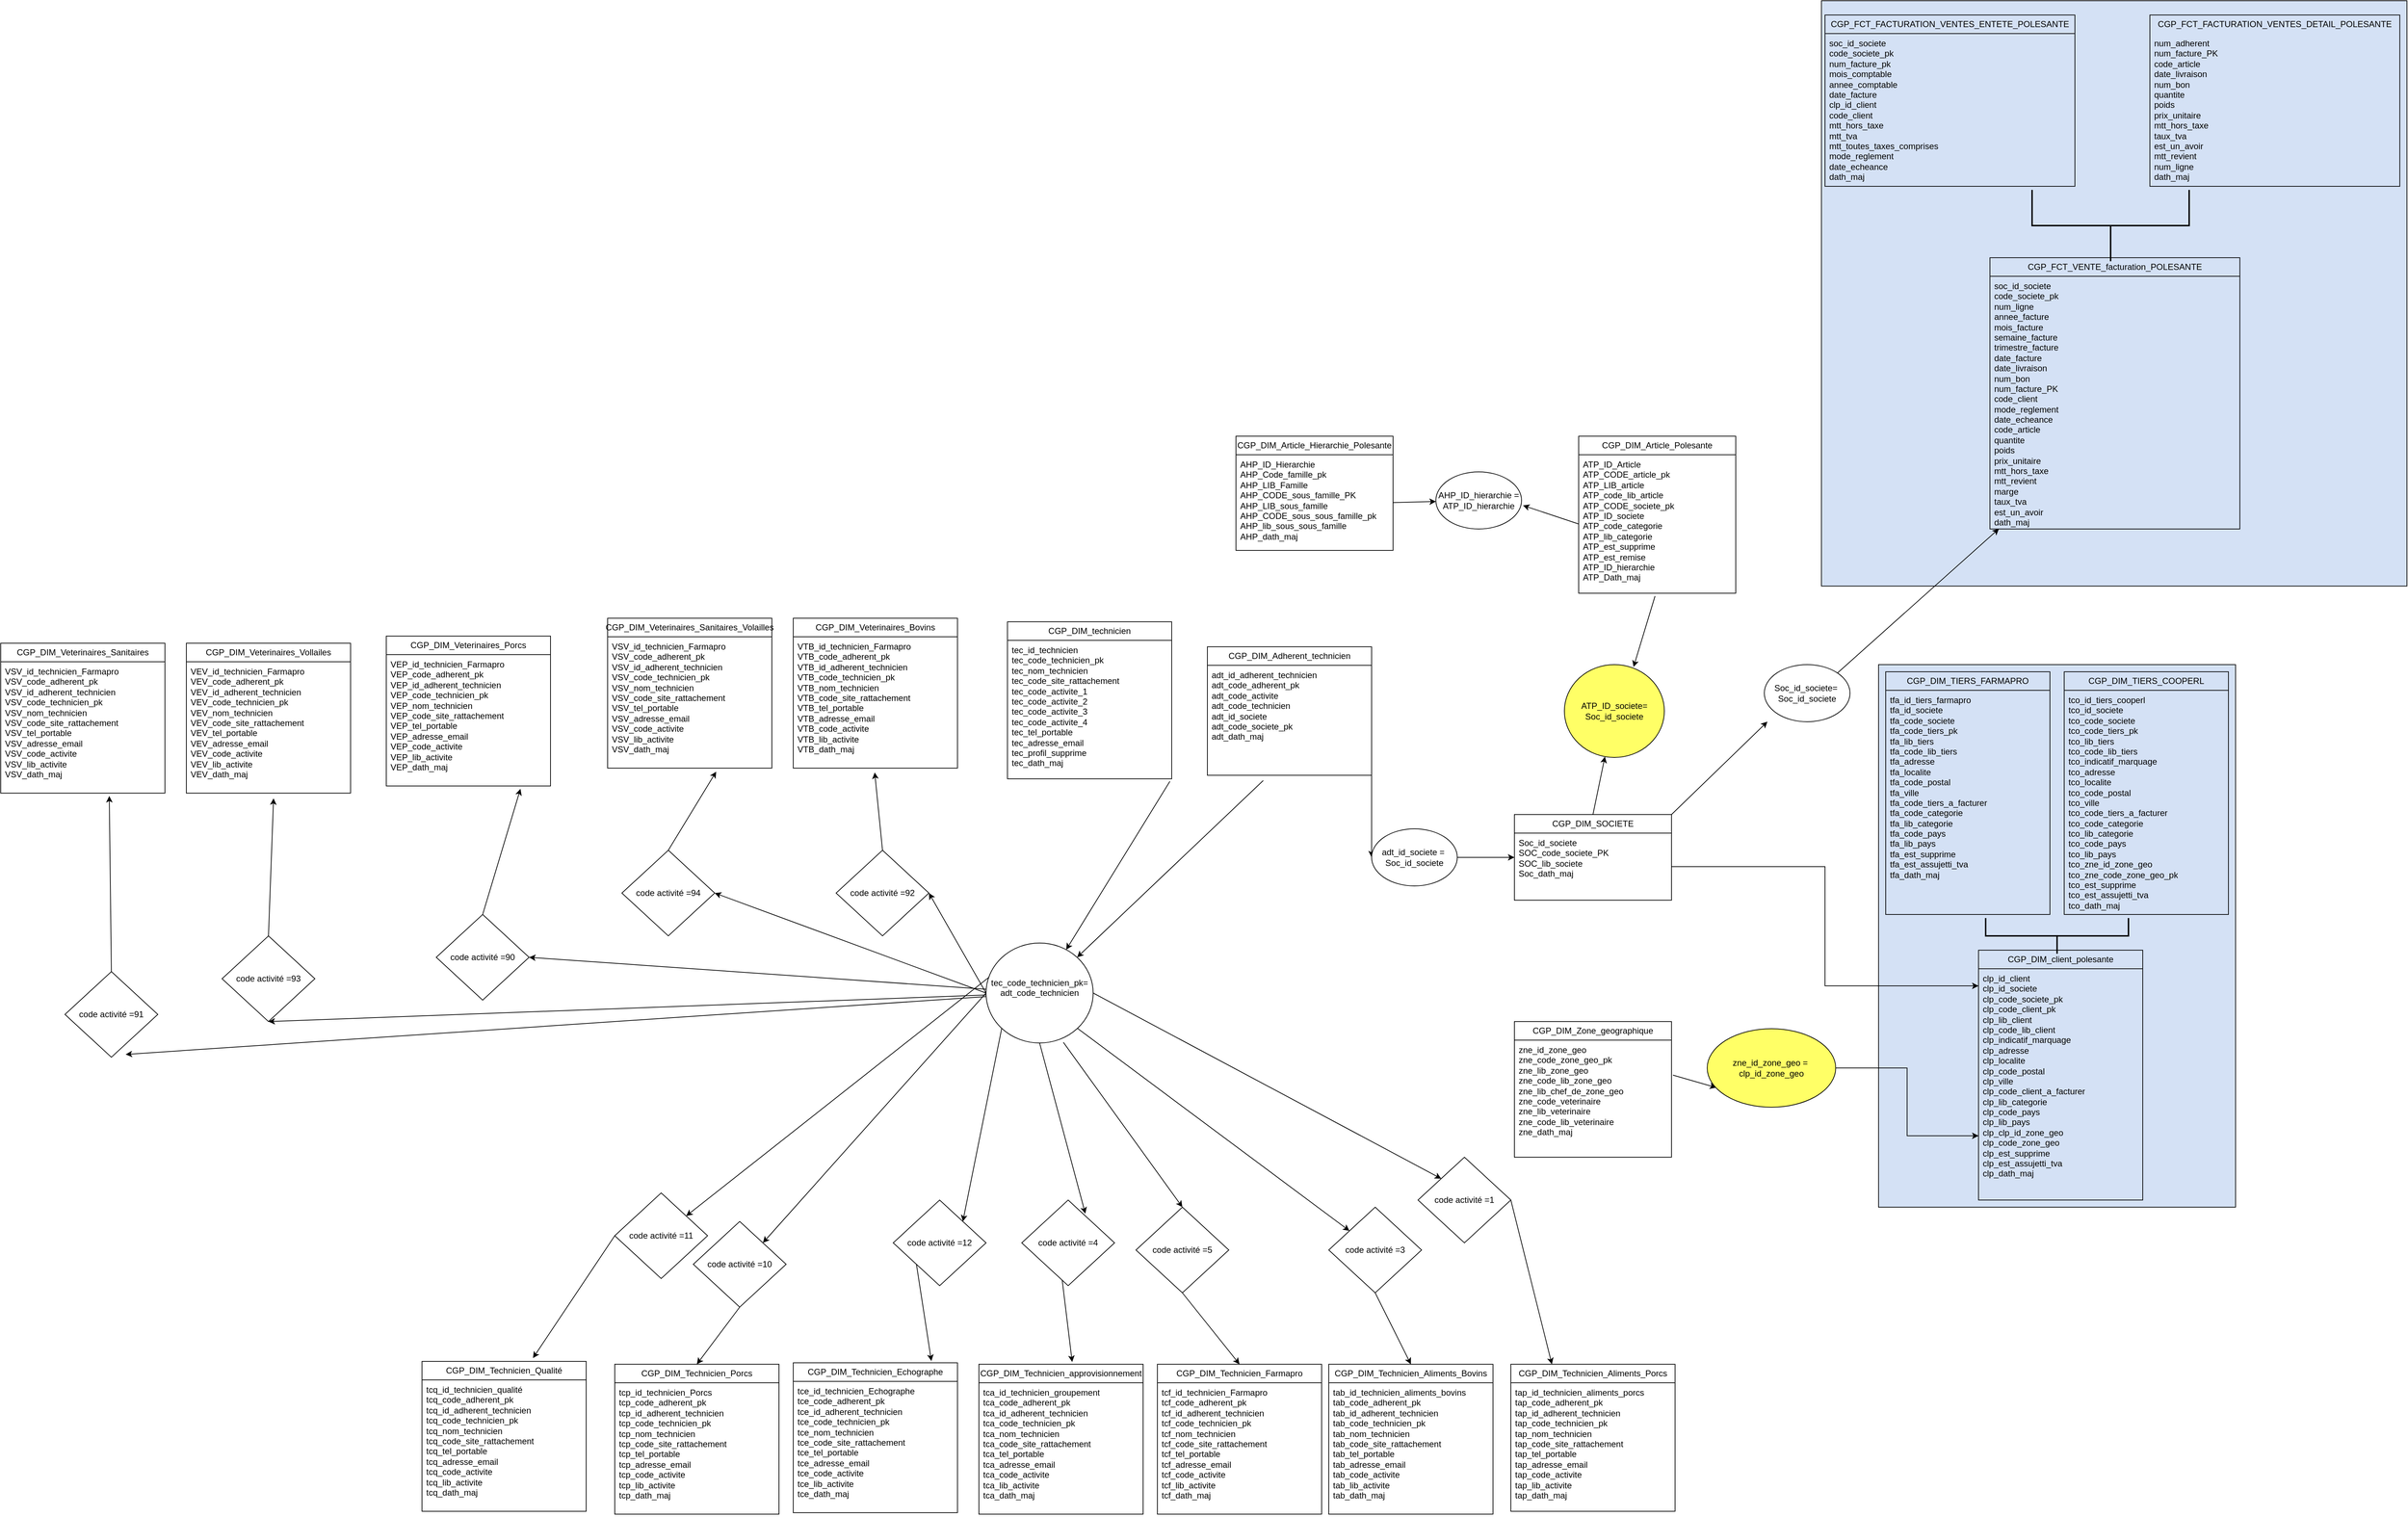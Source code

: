 <mxfile version="22.1.17" type="device">
  <diagram name="Page-1" id="AOG4-RMC6U4bkdCepoDA">
    <mxGraphModel dx="6681" dy="3289" grid="1" gridSize="10" guides="1" tooltips="1" connect="1" arrows="1" fold="1" page="1" pageScale="1" pageWidth="827" pageHeight="1169" math="0" shadow="0">
      <root>
        <mxCell id="0" />
        <mxCell id="1" parent="0" />
        <mxCell id="UTyGIq5Ldj3ar3_mkfxq-3" value="" style="rounded=0;whiteSpace=wrap;html=1;fillColor=#D4E1F5;shadow=0;" parent="1" vertex="1">
          <mxGeometry x="830" y="-580" width="820" height="820" as="geometry" />
        </mxCell>
        <mxCell id="P4NjeFBFRFH7a7NucA8H-2" value="" style="rounded=0;whiteSpace=wrap;html=1;fillColor=#D4E1F5;" parent="1" vertex="1">
          <mxGeometry x="910" y="350" width="500" height="760" as="geometry" />
        </mxCell>
        <mxCell id="pp4VXoaN8ffRIU0F0Fno-1" value="CGP_DIM_Article_Hierarchie_Polesante&lt;br&gt;" style="swimlane;fontStyle=0;childLayout=stackLayout;horizontal=1;startSize=26;fillColor=none;horizontalStack=0;resizeParent=1;resizeParentMax=0;resizeLast=0;collapsible=1;marginBottom=0;whiteSpace=wrap;html=1;" parent="1" vertex="1">
          <mxGeometry x="10" y="30" width="220" height="160" as="geometry" />
        </mxCell>
        <mxCell id="pp4VXoaN8ffRIU0F0Fno-3" value="AHP_ID_Hierarchie&lt;br&gt;AHP_Code_famille_pk&lt;br&gt;AHP_LIB_Famille&lt;br&gt;AHP_CODE_sous_famille_PK&lt;br&gt;AHP_LIB_sous_famille&lt;br&gt;AHP_CODE_sous_sous_famille_pk&lt;br&gt;AHP_lib_sous_sous_famille&lt;br&gt;AHP_dath_maj&lt;br&gt;" style="text;strokeColor=none;fillColor=none;align=left;verticalAlign=top;spacingLeft=4;spacingRight=4;overflow=hidden;rotatable=0;points=[[0,0.5],[1,0.5]];portConstraint=eastwest;whiteSpace=wrap;html=1;" parent="pp4VXoaN8ffRIU0F0Fno-1" vertex="1">
          <mxGeometry y="26" width="220" height="134" as="geometry" />
        </mxCell>
        <mxCell id="pp4VXoaN8ffRIU0F0Fno-5" value="CGP_DIM_Article_Polesante" style="swimlane;fontStyle=0;childLayout=stackLayout;horizontal=1;startSize=26;fillColor=none;horizontalStack=0;resizeParent=1;resizeParentMax=0;resizeLast=0;collapsible=1;marginBottom=0;whiteSpace=wrap;html=1;" parent="1" vertex="1">
          <mxGeometry x="490" y="30" width="220" height="220" as="geometry" />
        </mxCell>
        <mxCell id="pp4VXoaN8ffRIU0F0Fno-6" value="ATP_ID_Article&lt;br&gt;ATP_CODE_article_pk&lt;br&gt;ATP_LIB_article&lt;br&gt;ATP_code_lib_article&lt;br&gt;ATP_CODE_societe_pk&lt;br&gt;ATP_ID_societe&lt;br&gt;ATP_code_categorie&lt;br&gt;ATP_lib_categorie&lt;br&gt;ATP_est_supprime&lt;br&gt;ATP_est_remise&lt;br&gt;ATP_ID_hierarchie&lt;br&gt;ATP_Dath_maj" style="text;strokeColor=none;fillColor=none;align=left;verticalAlign=top;spacingLeft=4;spacingRight=4;overflow=hidden;rotatable=0;points=[[0,0.5],[1,0.5]];portConstraint=eastwest;whiteSpace=wrap;html=1;" parent="pp4VXoaN8ffRIU0F0Fno-5" vertex="1">
          <mxGeometry y="26" width="220" height="194" as="geometry" />
        </mxCell>
        <mxCell id="pp4VXoaN8ffRIU0F0Fno-7" value="CGP_DIM_SOCIETE" style="swimlane;fontStyle=0;childLayout=stackLayout;horizontal=1;startSize=26;fillColor=none;horizontalStack=0;resizeParent=1;resizeParentMax=0;resizeLast=0;collapsible=1;marginBottom=0;whiteSpace=wrap;html=1;" parent="1" vertex="1">
          <mxGeometry x="400" y="560" width="220" height="120" as="geometry" />
        </mxCell>
        <mxCell id="pp4VXoaN8ffRIU0F0Fno-8" value="Soc_id_societe&lt;br&gt;SOC_code_societe_PK&lt;br&gt;SOC_lib_societe&lt;br&gt;Soc_dath_maj&lt;br&gt;" style="text;strokeColor=none;fillColor=none;align=left;verticalAlign=top;spacingLeft=4;spacingRight=4;overflow=hidden;rotatable=0;points=[[0,0.5],[1,0.5]];portConstraint=eastwest;whiteSpace=wrap;html=1;" parent="pp4VXoaN8ffRIU0F0Fno-7" vertex="1">
          <mxGeometry y="26" width="220" height="94" as="geometry" />
        </mxCell>
        <mxCell id="pp4VXoaN8ffRIU0F0Fno-9" value="CGP_DIM_Zone_geographique" style="swimlane;fontStyle=0;childLayout=stackLayout;horizontal=1;startSize=26;fillColor=none;horizontalStack=0;resizeParent=1;resizeParentMax=0;resizeLast=0;collapsible=1;marginBottom=0;whiteSpace=wrap;html=1;" parent="1" vertex="1">
          <mxGeometry x="400" y="850" width="220" height="190" as="geometry" />
        </mxCell>
        <mxCell id="pp4VXoaN8ffRIU0F0Fno-10" value="&lt;div&gt;zne_id_zone_geo&lt;/div&gt;&lt;div&gt;zne_code_zone_geo_pk&lt;/div&gt;&lt;div&gt;zne_lib_zone_geo&lt;/div&gt;&lt;div&gt;zne_code_lib_zone_geo&lt;/div&gt;&lt;div&gt;zne_lib_chef_de_zone_geo&lt;/div&gt;&lt;div&gt;zne_code_veterinaire&lt;/div&gt;&lt;div&gt;zne_lib_veterinaire&lt;/div&gt;&lt;div&gt;zne_code_lib_veterinaire&lt;/div&gt;&lt;div&gt;zne_dath_maj&lt;/div&gt;&lt;div&gt;&lt;br&gt;&lt;/div&gt;&lt;div&gt;&lt;br&gt;&lt;/div&gt;" style="text;strokeColor=none;fillColor=none;align=left;verticalAlign=top;spacingLeft=4;spacingRight=4;overflow=hidden;rotatable=0;points=[[0,0.5],[1,0.5]];portConstraint=eastwest;whiteSpace=wrap;html=1;" parent="pp4VXoaN8ffRIU0F0Fno-9" vertex="1">
          <mxGeometry y="26" width="220" height="164" as="geometry" />
        </mxCell>
        <mxCell id="pp4VXoaN8ffRIU0F0Fno-11" value="CGP_DIM_TIERS_FARMAPRO" style="swimlane;fontStyle=0;childLayout=stackLayout;horizontal=1;startSize=26;fillColor=none;horizontalStack=0;resizeParent=1;resizeParentMax=0;resizeLast=0;collapsible=1;marginBottom=0;whiteSpace=wrap;html=1;" parent="1" vertex="1">
          <mxGeometry x="920" y="360" width="230" height="340" as="geometry" />
        </mxCell>
        <mxCell id="pp4VXoaN8ffRIU0F0Fno-12" value="&lt;div&gt;&lt;div&gt;tfa_id_tiers_farmapro&lt;/div&gt;&lt;div&gt;tfa_id_societe&lt;/div&gt;&lt;div&gt;tfa_code_societe&lt;/div&gt;&lt;div&gt;tfa_code_tiers_pk&lt;/div&gt;&lt;div&gt;tfa_lib_tiers&lt;/div&gt;&lt;div&gt;tfa_code_lib_tiers&lt;/div&gt;&lt;div&gt;tfa_adresse&lt;/div&gt;&lt;div&gt;tfa_localite&lt;/div&gt;&lt;div&gt;tfa_code_postal&lt;/div&gt;&lt;div&gt;tfa_ville&lt;/div&gt;&lt;div&gt;tfa_code_tiers_a_facturer&lt;/div&gt;&lt;div&gt;tfa_code_categorie&lt;/div&gt;&lt;div&gt;tfa_lib_categorie&lt;/div&gt;&lt;div&gt;tfa_code_pays&lt;/div&gt;&lt;div&gt;tfa_lib_pays&lt;/div&gt;&lt;div&gt;tfa_est_supprime&lt;/div&gt;&lt;div&gt;tfa_est_assujetti_tva&lt;/div&gt;&lt;div&gt;tfa_dath_maj&lt;/div&gt;&lt;/div&gt;" style="text;strokeColor=none;fillColor=none;align=left;verticalAlign=top;spacingLeft=4;spacingRight=4;overflow=hidden;rotatable=0;points=[[0,0.5],[1,0.5]];portConstraint=eastwest;whiteSpace=wrap;html=1;" parent="pp4VXoaN8ffRIU0F0Fno-11" vertex="1">
          <mxGeometry y="26" width="230" height="314" as="geometry" />
        </mxCell>
        <mxCell id="pp4VXoaN8ffRIU0F0Fno-13" value="CGP_DIM_TIERS_COOPERL" style="swimlane;fontStyle=0;childLayout=stackLayout;horizontal=1;startSize=26;fillColor=none;horizontalStack=0;resizeParent=1;resizeParentMax=0;resizeLast=0;collapsible=1;marginBottom=0;whiteSpace=wrap;html=1;" parent="1" vertex="1">
          <mxGeometry x="1170" y="360" width="230" height="340" as="geometry" />
        </mxCell>
        <mxCell id="pp4VXoaN8ffRIU0F0Fno-14" value="&lt;div&gt;tco_id_tiers_cooperl&lt;/div&gt;&lt;div&gt;tco_id_societe&lt;/div&gt;&lt;div&gt;tco_code_societe&lt;/div&gt;&lt;div&gt;tco_code_tiers_pk&lt;/div&gt;&lt;div&gt;tco_lib_tiers&lt;/div&gt;&lt;div&gt;tco_code_lib_tiers&lt;/div&gt;&lt;div&gt;tco_indicatif_marquage&lt;/div&gt;&lt;div&gt;tco_adresse&lt;/div&gt;&lt;div&gt;tco_localite&lt;/div&gt;&lt;div&gt;tco_code_postal&lt;/div&gt;&lt;div&gt;tco_ville&lt;/div&gt;&lt;div&gt;tco_code_tiers_a_facturer&lt;/div&gt;&lt;div&gt;tco_code_categorie&lt;/div&gt;&lt;div&gt;tco_lib_categorie&lt;/div&gt;&lt;div&gt;tco_code_pays&lt;/div&gt;&lt;div&gt;tco_lib_pays&lt;/div&gt;&lt;div&gt;tco_zne_id_zone_geo&lt;/div&gt;&lt;div&gt;tco_zne_code_zone_geo_pk&lt;/div&gt;&lt;div&gt;tco_est_supprime&lt;/div&gt;&lt;div&gt;tco_est_assujetti_tva&lt;/div&gt;&lt;div&gt;tco_dath_maj&lt;/div&gt;" style="text;strokeColor=none;fillColor=none;align=left;verticalAlign=top;spacingLeft=4;spacingRight=4;overflow=hidden;rotatable=0;points=[[0,0.5],[1,0.5]];portConstraint=eastwest;whiteSpace=wrap;html=1;" parent="pp4VXoaN8ffRIU0F0Fno-13" vertex="1">
          <mxGeometry y="26" width="230" height="314" as="geometry" />
        </mxCell>
        <mxCell id="pp4VXoaN8ffRIU0F0Fno-15" value="CGP_DIM_client_polesante" style="swimlane;fontStyle=0;childLayout=stackLayout;horizontal=1;startSize=26;fillColor=none;horizontalStack=0;resizeParent=1;resizeParentMax=0;resizeLast=0;collapsible=1;marginBottom=0;whiteSpace=wrap;html=1;" parent="1" vertex="1">
          <mxGeometry x="1050" y="750" width="230" height="350" as="geometry" />
        </mxCell>
        <mxCell id="pp4VXoaN8ffRIU0F0Fno-16" value="&lt;div&gt;clp_id_client&lt;/div&gt;&lt;div&gt;clp_id_societe&lt;/div&gt;&lt;div&gt;clp_code_societe_pk&lt;/div&gt;&lt;div&gt;clp_code_client_pk&lt;/div&gt;&lt;div&gt;clp_lib_client&lt;/div&gt;&lt;div&gt;clp_code_lib_client&lt;/div&gt;&lt;div&gt;clp_indicatif_marquage&lt;/div&gt;&lt;div&gt;clp_adresse&lt;/div&gt;&lt;div&gt;clp_localite&lt;/div&gt;&lt;div&gt;clp_code_postal&lt;/div&gt;&lt;div&gt;clp_ville&lt;/div&gt;&lt;div&gt;clp_code_client_a_facturer&lt;/div&gt;&lt;div&gt;clp_lib_categorie&lt;/div&gt;&lt;div&gt;clp_code_pays&lt;/div&gt;&lt;div&gt;clp_lib_pays&lt;/div&gt;&lt;div&gt;clp_clp_id_zone_geo&lt;/div&gt;&lt;div&gt;clp_code_zone_geo&lt;/div&gt;&lt;div&gt;clp_est_supprime&lt;/div&gt;&lt;div&gt;clp_est_assujetti_tva&lt;/div&gt;&lt;div&gt;clp_dath_maj&lt;/div&gt;" style="text;strokeColor=none;fillColor=none;align=left;verticalAlign=top;spacingLeft=4;spacingRight=4;overflow=hidden;rotatable=0;points=[[0,0.5],[1,0.5]];portConstraint=eastwest;whiteSpace=wrap;html=1;" parent="pp4VXoaN8ffRIU0F0Fno-15" vertex="1">
          <mxGeometry y="26" width="230" height="324" as="geometry" />
        </mxCell>
        <mxCell id="pp4VXoaN8ffRIU0F0Fno-17" value="CGP_DIM_Adherent_technicien" style="swimlane;fontStyle=0;childLayout=stackLayout;horizontal=1;startSize=26;fillColor=none;horizontalStack=0;resizeParent=1;resizeParentMax=0;resizeLast=0;collapsible=1;marginBottom=0;whiteSpace=wrap;html=1;" parent="1" vertex="1">
          <mxGeometry x="-30" y="325" width="230" height="180" as="geometry" />
        </mxCell>
        <mxCell id="pp4VXoaN8ffRIU0F0Fno-18" value="&lt;div&gt;adt_id_adherent_technicien&lt;/div&gt;&lt;div&gt;adt_code_adherent_pk&lt;/div&gt;&lt;div&gt;adt_code_activite&lt;/div&gt;&lt;div&gt;adt_code_technicien&lt;/div&gt;&lt;div&gt;adt_id_societe&lt;/div&gt;&lt;div&gt;adt_code_societe_pk&lt;/div&gt;&lt;div&gt;adt_dath_maj&lt;/div&gt;&lt;div&gt;&lt;br&gt;&lt;/div&gt;" style="text;strokeColor=none;fillColor=none;align=left;verticalAlign=top;spacingLeft=4;spacingRight=4;overflow=hidden;rotatable=0;points=[[0,0.5],[1,0.5]];portConstraint=eastwest;whiteSpace=wrap;html=1;" parent="pp4VXoaN8ffRIU0F0Fno-17" vertex="1">
          <mxGeometry y="26" width="230" height="154" as="geometry" />
        </mxCell>
        <mxCell id="pp4VXoaN8ffRIU0F0Fno-19" value="CGP_DIM_technicien" style="swimlane;fontStyle=0;childLayout=stackLayout;horizontal=1;startSize=26;fillColor=none;horizontalStack=0;resizeParent=1;resizeParentMax=0;resizeLast=0;collapsible=1;marginBottom=0;whiteSpace=wrap;html=1;" parent="1" vertex="1">
          <mxGeometry x="-310" y="290" width="230" height="220" as="geometry" />
        </mxCell>
        <mxCell id="pp4VXoaN8ffRIU0F0Fno-20" value="&lt;div&gt;&lt;div&gt;tec_id_technicien&lt;/div&gt;&lt;div&gt;tec_code_technicien_pk&lt;/div&gt;&lt;div&gt;tec_nom_technicien&lt;/div&gt;&lt;div&gt;tec_code_site_rattachement&lt;/div&gt;&lt;div&gt;tec_code_activite_1&lt;/div&gt;&lt;div&gt;tec_code_activite_2&lt;/div&gt;&lt;div&gt;tec_code_activite_3&lt;/div&gt;&lt;div&gt;tec_code_activite_4&lt;/div&gt;&lt;div&gt;tec_tel_portable&lt;/div&gt;&lt;div&gt;tec_adresse_email&lt;/div&gt;&lt;div&gt;tec_profil_supprime&lt;/div&gt;&lt;div&gt;tec_dath_maj&lt;/div&gt;&lt;/div&gt;" style="text;strokeColor=none;fillColor=none;align=left;verticalAlign=top;spacingLeft=4;spacingRight=4;overflow=hidden;rotatable=0;points=[[0,0.5],[1,0.5]];portConstraint=eastwest;whiteSpace=wrap;html=1;" parent="pp4VXoaN8ffRIU0F0Fno-19" vertex="1">
          <mxGeometry y="26" width="230" height="194" as="geometry" />
        </mxCell>
        <mxCell id="pp4VXoaN8ffRIU0F0Fno-21" value="CGP_DIM_Technicien_Aliments_Bovins" style="swimlane;fontStyle=0;childLayout=stackLayout;horizontal=1;startSize=26;fillColor=none;horizontalStack=0;resizeParent=1;resizeParentMax=0;resizeLast=0;collapsible=1;marginBottom=0;whiteSpace=wrap;html=1;" parent="1" vertex="1">
          <mxGeometry x="140" y="1330" width="230" height="210" as="geometry" />
        </mxCell>
        <mxCell id="pp4VXoaN8ffRIU0F0Fno-22" value="&lt;div&gt;tab_id_technicien_aliments_bovins&lt;/div&gt;&lt;div&gt;tab_code_adherent_pk&lt;/div&gt;&lt;div&gt;tab_id_adherent_technicien&lt;/div&gt;&lt;div&gt;tab_code_technicien_pk&lt;/div&gt;&lt;div&gt;tab_nom_technicien&lt;/div&gt;&lt;div&gt;tab_code_site_rattachement&lt;/div&gt;&lt;div&gt;tab_tel_portable&lt;/div&gt;&lt;div&gt;tab_adresse_email&lt;/div&gt;&lt;div&gt;tab_code_activite&lt;/div&gt;&lt;div&gt;tab_lib_activite&lt;/div&gt;&lt;div&gt;tab_dath_maj&lt;/div&gt;&lt;div&gt;&lt;br&gt;&lt;/div&gt;" style="text;strokeColor=none;fillColor=none;align=left;verticalAlign=top;spacingLeft=4;spacingRight=4;overflow=hidden;rotatable=0;points=[[0,0.5],[1,0.5]];portConstraint=eastwest;whiteSpace=wrap;html=1;" parent="pp4VXoaN8ffRIU0F0Fno-21" vertex="1">
          <mxGeometry y="26" width="230" height="184" as="geometry" />
        </mxCell>
        <mxCell id="pp4VXoaN8ffRIU0F0Fno-25" value="CGP_FCT_FACTURATION_VENTES_ENTETE_POLESANTE" style="swimlane;fontStyle=0;childLayout=stackLayout;horizontal=1;startSize=26;fillColor=none;horizontalStack=0;resizeParent=1;resizeParentMax=0;resizeLast=0;collapsible=1;marginBottom=0;whiteSpace=wrap;html=1;" parent="1" vertex="1">
          <mxGeometry x="835" y="-560" width="350" height="240" as="geometry" />
        </mxCell>
        <mxCell id="pp4VXoaN8ffRIU0F0Fno-26" value="&lt;div&gt;&lt;div&gt;&lt;div&gt;soc_id_societe&lt;/div&gt;&lt;div&gt;code_societe_pk&lt;/div&gt;&lt;div&gt;num_facture_pk&lt;/div&gt;&lt;div&gt;mois_comptable&lt;/div&gt;&lt;div&gt;annee_comptable&lt;/div&gt;&lt;div&gt;date_facture&lt;/div&gt;&lt;div&gt;clp_id_client&lt;/div&gt;&lt;div&gt;code_client&lt;/div&gt;&lt;div&gt;mtt_hors_taxe&lt;/div&gt;&lt;div&gt;mtt_tva&lt;/div&gt;&lt;div&gt;mtt_toutes_taxes_comprises&lt;/div&gt;&lt;div&gt;mode_reglement&lt;/div&gt;&lt;div&gt;date_echeance&lt;/div&gt;&lt;div&gt;dath_maj&lt;/div&gt;&lt;/div&gt;&lt;/div&gt;" style="text;strokeColor=none;fillColor=none;align=left;verticalAlign=top;spacingLeft=4;spacingRight=4;overflow=hidden;rotatable=0;points=[[0,0.5],[1,0.5]];portConstraint=eastwest;whiteSpace=wrap;html=1;" parent="pp4VXoaN8ffRIU0F0Fno-25" vertex="1">
          <mxGeometry y="26" width="350" height="214" as="geometry" />
        </mxCell>
        <mxCell id="pp4VXoaN8ffRIU0F0Fno-27" value="CGP_FCT_FACTURATION_VENTES_DETAIL_POLESANTE" style="swimlane;fontStyle=0;childLayout=stackLayout;horizontal=1;startSize=26;fillColor=none;horizontalStack=0;resizeParent=1;resizeParentMax=0;resizeLast=0;collapsible=1;marginBottom=0;whiteSpace=wrap;html=1;swimlaneLine=0;swimlaneFillColor=none;" parent="1" vertex="1">
          <mxGeometry x="1290" y="-560" width="350" height="240" as="geometry" />
        </mxCell>
        <mxCell id="pp4VXoaN8ffRIU0F0Fno-28" value="&lt;div&gt;num_adherent&lt;/div&gt;&lt;div&gt;num_facture_PK&lt;/div&gt;&lt;div&gt;code_article&lt;/div&gt;&lt;div&gt;date_livraison&lt;/div&gt;&lt;div&gt;num_bon&lt;/div&gt;&lt;div&gt;quantite&lt;/div&gt;&lt;div&gt;poids&lt;/div&gt;&lt;div&gt;prix_unitaire&lt;/div&gt;&lt;div&gt;mtt_hors_taxe&lt;/div&gt;&lt;div&gt;taux_tva&lt;/div&gt;&lt;div&gt;est_un_avoir&lt;/div&gt;&lt;div&gt;mtt_revient&lt;/div&gt;&lt;div&gt;num_ligne&lt;/div&gt;&lt;div&gt;dath_maj&lt;/div&gt;" style="text;strokeColor=none;fillColor=none;align=left;verticalAlign=top;spacingLeft=4;spacingRight=4;overflow=hidden;rotatable=0;points=[[0,0.5],[1,0.5]];portConstraint=eastwest;whiteSpace=wrap;html=1;" parent="pp4VXoaN8ffRIU0F0Fno-27" vertex="1">
          <mxGeometry y="26" width="350" height="214" as="geometry" />
        </mxCell>
        <mxCell id="pp4VXoaN8ffRIU0F0Fno-31" value="" style="endArrow=classic;html=1;rounded=0;exitX=1;exitY=0.5;exitDx=0;exitDy=0;" parent="1" source="pp4VXoaN8ffRIU0F0Fno-3" target="pp4VXoaN8ffRIU0F0Fno-32" edge="1">
          <mxGeometry width="50" height="50" relative="1" as="geometry">
            <mxPoint x="310" y="135" as="sourcePoint" />
            <mxPoint x="320" y="120" as="targetPoint" />
          </mxGeometry>
        </mxCell>
        <mxCell id="pp4VXoaN8ffRIU0F0Fno-32" value="AHP_ID_hierarchie =&lt;br&gt;ATP_ID_hierarchie" style="ellipse;whiteSpace=wrap;html=1;" parent="1" vertex="1">
          <mxGeometry x="290" y="80" width="120" height="80" as="geometry" />
        </mxCell>
        <mxCell id="pp4VXoaN8ffRIU0F0Fno-33" value="" style="endArrow=classic;html=1;rounded=0;exitX=0;exitY=0.5;exitDx=0;exitDy=0;entryX=1.017;entryY=0.588;entryDx=0;entryDy=0;entryPerimeter=0;" parent="1" source="pp4VXoaN8ffRIU0F0Fno-6" target="pp4VXoaN8ffRIU0F0Fno-32" edge="1">
          <mxGeometry width="50" height="50" relative="1" as="geometry">
            <mxPoint x="380" y="205" as="sourcePoint" />
            <mxPoint x="430" y="155" as="targetPoint" />
          </mxGeometry>
        </mxCell>
        <mxCell id="pp4VXoaN8ffRIU0F0Fno-34" value="" style="endArrow=classic;html=1;rounded=0;exitX=0.5;exitY=0;exitDx=0;exitDy=0;" parent="1" source="pp4VXoaN8ffRIU0F0Fno-7" target="pp4VXoaN8ffRIU0F0Fno-35" edge="1">
          <mxGeometry width="50" height="50" relative="1" as="geometry">
            <mxPoint x="460" y="420" as="sourcePoint" />
            <mxPoint x="530" y="370" as="targetPoint" />
          </mxGeometry>
        </mxCell>
        <mxCell id="pp4VXoaN8ffRIU0F0Fno-35" value="ATP_ID_societe=&lt;br&gt;Soc_id_societe" style="ellipse;whiteSpace=wrap;html=1;fillColor=#FFFF66;" parent="1" vertex="1">
          <mxGeometry x="470" y="350" width="140" height="130" as="geometry" />
        </mxCell>
        <mxCell id="pp4VXoaN8ffRIU0F0Fno-36" value="" style="endArrow=classic;html=1;rounded=0;exitX=0.486;exitY=1.021;exitDx=0;exitDy=0;exitPerimeter=0;entryX=0.692;entryY=0.025;entryDx=0;entryDy=0;entryPerimeter=0;" parent="1" source="pp4VXoaN8ffRIU0F0Fno-6" target="pp4VXoaN8ffRIU0F0Fno-35" edge="1">
          <mxGeometry width="50" height="50" relative="1" as="geometry">
            <mxPoint x="610" y="310" as="sourcePoint" />
            <mxPoint x="660" y="260" as="targetPoint" />
          </mxGeometry>
        </mxCell>
        <mxCell id="pp4VXoaN8ffRIU0F0Fno-45" value="" style="endArrow=classic;html=1;rounded=0;exitX=1.009;exitY=0.299;exitDx=0;exitDy=0;exitPerimeter=0;entryX=0.071;entryY=0.75;entryDx=0;entryDy=0;entryPerimeter=0;" parent="1" source="pp4VXoaN8ffRIU0F0Fno-10" target="pp4VXoaN8ffRIU0F0Fno-47" edge="1">
          <mxGeometry width="50" height="50" relative="1" as="geometry">
            <mxPoint x="730" y="940" as="sourcePoint" />
            <mxPoint x="700" y="910" as="targetPoint" />
          </mxGeometry>
        </mxCell>
        <mxCell id="P4NjeFBFRFH7a7NucA8H-10" style="edgeStyle=orthogonalEdgeStyle;rounded=0;orthogonalLoop=1;jettySize=auto;html=1;" parent="1" source="pp4VXoaN8ffRIU0F0Fno-47" target="pp4VXoaN8ffRIU0F0Fno-16" edge="1">
          <mxGeometry relative="1" as="geometry">
            <Array as="points">
              <mxPoint x="950" y="915" />
              <mxPoint x="950" y="1010" />
            </Array>
          </mxGeometry>
        </mxCell>
        <mxCell id="pp4VXoaN8ffRIU0F0Fno-47" value="zne_id_zone_geo =&amp;nbsp;&lt;br&gt;clp_id_zone_geo" style="ellipse;whiteSpace=wrap;html=1;fillColor=#FFFF66;" parent="1" vertex="1">
          <mxGeometry x="670" y="860" width="180" height="110" as="geometry" />
        </mxCell>
        <mxCell id="pp4VXoaN8ffRIU0F0Fno-52" value="" style="endArrow=classic;html=1;rounded=0;exitX=0.34;exitY=1.048;exitDx=0;exitDy=0;exitPerimeter=0;" parent="1" source="pp4VXoaN8ffRIU0F0Fno-18" target="pp4VXoaN8ffRIU0F0Fno-54" edge="1">
          <mxGeometry width="50" height="50" relative="1" as="geometry">
            <mxPoint x="2395" y="730" as="sourcePoint" />
            <mxPoint x="2315" y="687" as="targetPoint" />
          </mxGeometry>
        </mxCell>
        <mxCell id="pp4VXoaN8ffRIU0F0Fno-53" value="" style="endArrow=classic;html=1;rounded=0;exitX=0.989;exitY=1.018;exitDx=0;exitDy=0;exitPerimeter=0;" parent="1" source="pp4VXoaN8ffRIU0F0Fno-20" target="pp4VXoaN8ffRIU0F0Fno-54" edge="1">
          <mxGeometry width="50" height="50" relative="1" as="geometry">
            <mxPoint x="2225" y="960.972" as="sourcePoint" />
            <mxPoint x="2325" y="940" as="targetPoint" />
          </mxGeometry>
        </mxCell>
        <mxCell id="pp4VXoaN8ffRIU0F0Fno-54" value="tec_code_technicien_pk=&lt;br&gt;adt_code_technicien&lt;br&gt;&lt;br&gt;" style="ellipse;whiteSpace=wrap;html=1;" parent="1" vertex="1">
          <mxGeometry x="-340" y="740" width="150" height="140" as="geometry" />
        </mxCell>
        <mxCell id="pp4VXoaN8ffRIU0F0Fno-55" value="" style="endArrow=classic;html=1;rounded=0;exitX=1;exitY=0.5;exitDx=0;exitDy=0;entryX=0.25;entryY=0;entryDx=0;entryDy=0;" parent="1" source="pp4VXoaN8ffRIU0F0Fno-56" target="yLDYpLFlOgjiY7SgvSHE-1" edge="1">
          <mxGeometry width="50" height="50" relative="1" as="geometry">
            <mxPoint x="2545" y="770" as="sourcePoint" />
            <mxPoint x="2595" y="720" as="targetPoint" />
          </mxGeometry>
        </mxCell>
        <mxCell id="pp4VXoaN8ffRIU0F0Fno-57" value="" style="endArrow=classic;html=1;rounded=0;exitX=1;exitY=0.5;exitDx=0;exitDy=0;entryX=0;entryY=0;entryDx=0;entryDy=0;" parent="1" source="pp4VXoaN8ffRIU0F0Fno-54" target="pp4VXoaN8ffRIU0F0Fno-56" edge="1">
          <mxGeometry width="50" height="50" relative="1" as="geometry">
            <mxPoint x="-40" y="689.4" as="sourcePoint" />
            <mxPoint x="140" y="870" as="targetPoint" />
            <Array as="points" />
          </mxGeometry>
        </mxCell>
        <mxCell id="pp4VXoaN8ffRIU0F0Fno-56" value="code activité =1" style="rhombus;whiteSpace=wrap;html=1;" parent="1" vertex="1">
          <mxGeometry x="265" y="1040" width="130" height="120" as="geometry" />
        </mxCell>
        <mxCell id="P4NjeFBFRFH7a7NucA8H-8" value="" style="strokeWidth=2;html=1;shape=mxgraph.flowchart.annotation_2;align=left;labelPosition=right;pointerEvents=1;rotation=-90;" parent="1" vertex="1">
          <mxGeometry x="1135" y="630" width="50" height="200" as="geometry" />
        </mxCell>
        <mxCell id="P4NjeFBFRFH7a7NucA8H-11" style="edgeStyle=orthogonalEdgeStyle;rounded=0;orthogonalLoop=1;jettySize=auto;html=1;" parent="1" source="pp4VXoaN8ffRIU0F0Fno-8" target="pp4VXoaN8ffRIU0F0Fno-16" edge="1">
          <mxGeometry relative="1" as="geometry">
            <Array as="points">
              <mxPoint x="835" y="633" />
              <mxPoint x="835" y="800" />
            </Array>
          </mxGeometry>
        </mxCell>
        <mxCell id="UTyGIq5Ldj3ar3_mkfxq-1" value="" style="strokeWidth=2;html=1;shape=mxgraph.flowchart.annotation_2;align=left;labelPosition=right;pointerEvents=1;rotation=-90;" parent="1" vertex="1">
          <mxGeometry x="1185" y="-375" width="100" height="220" as="geometry" />
        </mxCell>
        <mxCell id="pp4VXoaN8ffRIU0F0Fno-29" value="CGP_FCT_VENTE_facturation_POLESANTE" style="swimlane;fontStyle=0;childLayout=stackLayout;horizontal=1;startSize=26;fillColor=none;horizontalStack=0;resizeParent=1;resizeParentMax=0;resizeLast=0;collapsible=1;marginBottom=0;whiteSpace=wrap;html=1;" parent="1" vertex="1">
          <mxGeometry x="1066" y="-220" width="350" height="380" as="geometry" />
        </mxCell>
        <mxCell id="pp4VXoaN8ffRIU0F0Fno-30" value="&lt;div&gt;soc_id_societe&lt;/div&gt;&lt;div&gt;code_societe_pk&lt;/div&gt;&lt;div&gt;num_ligne&lt;/div&gt;&lt;div&gt;annee_facture&lt;/div&gt;&lt;div&gt;mois_facture&lt;/div&gt;&lt;div&gt;semaine_facture&lt;/div&gt;&lt;div&gt;trimestre_facture&lt;/div&gt;&lt;div&gt;date_facture&lt;/div&gt;&lt;div&gt;date_livraison&lt;/div&gt;&lt;div&gt;num_bon&lt;/div&gt;&lt;div&gt;num_facture_PK&lt;/div&gt;&lt;div&gt;code_client&lt;/div&gt;&lt;div&gt;mode_reglement&lt;/div&gt;&lt;div&gt;date_echeance&lt;/div&gt;&lt;div&gt;code_article&lt;/div&gt;&lt;div&gt;quantite&lt;/div&gt;&lt;div&gt;poids&lt;/div&gt;&lt;div&gt;prix_unitaire&lt;/div&gt;&lt;div&gt;mtt_hors_taxe&lt;/div&gt;&lt;div&gt;mtt_revient&lt;/div&gt;&lt;div&gt;marge&lt;/div&gt;&lt;div&gt;taux_tva&lt;/div&gt;&lt;div&gt;est_un_avoir&lt;/div&gt;&lt;div&gt;dath_maj&lt;/div&gt;" style="text;strokeColor=none;fillColor=none;align=left;verticalAlign=top;spacingLeft=4;spacingRight=4;overflow=hidden;rotatable=0;points=[[0,0.5],[1,0.5]];portConstraint=eastwest;whiteSpace=wrap;html=1;" parent="pp4VXoaN8ffRIU0F0Fno-29" vertex="1">
          <mxGeometry y="26" width="350" height="354" as="geometry" />
        </mxCell>
        <mxCell id="UTyGIq5Ldj3ar3_mkfxq-4" value="" style="endArrow=classic;html=1;rounded=0;exitX=1;exitY=0;exitDx=0;exitDy=0;entryX=0.036;entryY=0.999;entryDx=0;entryDy=0;entryPerimeter=0;" parent="1" source="UTyGIq5Ldj3ar3_mkfxq-5" target="pp4VXoaN8ffRIU0F0Fno-30" edge="1">
          <mxGeometry width="50" height="50" relative="1" as="geometry">
            <mxPoint x="710" y="530" as="sourcePoint" />
            <mxPoint x="760" y="480" as="targetPoint" />
          </mxGeometry>
        </mxCell>
        <mxCell id="UTyGIq5Ldj3ar3_mkfxq-6" value="" style="endArrow=classic;html=1;rounded=0;exitX=1;exitY=0;exitDx=0;exitDy=0;entryX=0.036;entryY=0.999;entryDx=0;entryDy=0;entryPerimeter=0;" parent="1" source="pp4VXoaN8ffRIU0F0Fno-7" target="UTyGIq5Ldj3ar3_mkfxq-5" edge="1">
          <mxGeometry width="50" height="50" relative="1" as="geometry">
            <mxPoint x="620" y="560" as="sourcePoint" />
            <mxPoint x="1079" y="160" as="targetPoint" />
          </mxGeometry>
        </mxCell>
        <mxCell id="UTyGIq5Ldj3ar3_mkfxq-5" value="Soc_id_societe=&amp;nbsp;&lt;br&gt;Soc_id_societe" style="ellipse;whiteSpace=wrap;html=1;" parent="1" vertex="1">
          <mxGeometry x="750" y="350" width="120" height="80" as="geometry" />
        </mxCell>
        <mxCell id="UTyGIq5Ldj3ar3_mkfxq-8" value="" style="endArrow=classic;html=1;rounded=0;entryX=0;entryY=0.5;entryDx=0;entryDy=0;exitX=1;exitY=0.5;exitDx=0;exitDy=0;" parent="1" source="UTyGIq5Ldj3ar3_mkfxq-10" target="pp4VXoaN8ffRIU0F0Fno-7" edge="1">
          <mxGeometry width="50" height="50" relative="1" as="geometry">
            <mxPoint x="130" y="640" as="sourcePoint" />
            <mxPoint x="180" y="590" as="targetPoint" />
          </mxGeometry>
        </mxCell>
        <mxCell id="UTyGIq5Ldj3ar3_mkfxq-11" value="" style="endArrow=classic;html=1;rounded=0;entryX=0;entryY=0.5;entryDx=0;entryDy=0;exitX=1;exitY=0.5;exitDx=0;exitDy=0;" parent="1" source="pp4VXoaN8ffRIU0F0Fno-18" target="UTyGIq5Ldj3ar3_mkfxq-10" edge="1">
          <mxGeometry width="50" height="50" relative="1" as="geometry">
            <mxPoint x="100" y="623" as="sourcePoint" />
            <mxPoint x="400" y="620" as="targetPoint" />
          </mxGeometry>
        </mxCell>
        <mxCell id="UTyGIq5Ldj3ar3_mkfxq-10" value="adt_id_societe =&amp;nbsp;&lt;br&gt;Soc_id_societe" style="ellipse;whiteSpace=wrap;html=1;" parent="1" vertex="1">
          <mxGeometry x="200" y="580" width="120" height="80" as="geometry" />
        </mxCell>
        <mxCell id="yLDYpLFlOgjiY7SgvSHE-1" value="CGP_DIM_Technicien_Aliments_Porcs" style="swimlane;fontStyle=0;childLayout=stackLayout;horizontal=1;startSize=26;fillColor=none;horizontalStack=0;resizeParent=1;resizeParentMax=0;resizeLast=0;collapsible=1;marginBottom=0;whiteSpace=wrap;html=1;" parent="1" vertex="1">
          <mxGeometry x="395" y="1330" width="230" height="206" as="geometry" />
        </mxCell>
        <mxCell id="yLDYpLFlOgjiY7SgvSHE-2" value="&lt;div&gt;tap_id_technicien_aliments_porcs&lt;/div&gt;&lt;div&gt;tap_code_adherent_pk&lt;/div&gt;&lt;div&gt;tap_id_adherent_technicien&lt;/div&gt;&lt;div&gt;tap_code_technicien_pk&lt;/div&gt;&lt;div&gt;tap_nom_technicien&lt;/div&gt;&lt;div&gt;tap_code_site_rattachement&lt;/div&gt;&lt;div&gt;tap_tel_portable&lt;/div&gt;&lt;div&gt;tap_adresse_email&lt;/div&gt;&lt;div&gt;tap_code_activite&lt;/div&gt;&lt;div&gt;tap_lib_activite&lt;/div&gt;&lt;div&gt;tap_dath_maj&lt;/div&gt;&lt;div&gt;&lt;br&gt;&lt;/div&gt;" style="text;strokeColor=none;fillColor=none;align=left;verticalAlign=top;spacingLeft=4;spacingRight=4;overflow=hidden;rotatable=0;points=[[0,0.5],[1,0.5]];portConstraint=eastwest;whiteSpace=wrap;html=1;" parent="yLDYpLFlOgjiY7SgvSHE-1" vertex="1">
          <mxGeometry y="26" width="230" height="180" as="geometry" />
        </mxCell>
        <mxCell id="yLDYpLFlOgjiY7SgvSHE-3" value="CGP_DIM_Technicien_Farmapro" style="swimlane;fontStyle=0;childLayout=stackLayout;horizontal=1;startSize=26;fillColor=none;horizontalStack=0;resizeParent=1;resizeParentMax=0;resizeLast=0;collapsible=1;marginBottom=0;whiteSpace=wrap;html=1;" parent="1" vertex="1">
          <mxGeometry x="-100" y="1330" width="230" height="210" as="geometry" />
        </mxCell>
        <mxCell id="yLDYpLFlOgjiY7SgvSHE-4" value="&lt;div&gt;tcf_id_technicien_Farmapro&lt;/div&gt;&lt;div&gt;tcf_code_adherent_pk&lt;/div&gt;&lt;div&gt;tcf_id_adherent_technicien&lt;/div&gt;&lt;div&gt;tcf_code_technicien_pk&lt;/div&gt;&lt;div&gt;tcf_nom_technicien&lt;/div&gt;&lt;div&gt;tcf_code_site_rattachement&lt;/div&gt;&lt;div&gt;tcf_tel_portable&lt;/div&gt;&lt;div&gt;tcf_adresse_email&lt;/div&gt;&lt;div&gt;tcf_code_activite&lt;/div&gt;&lt;div&gt;tcf_lib_activite&lt;/div&gt;&lt;div&gt;tcf_dath_maj&lt;/div&gt;&lt;div&gt;&lt;br&gt;&lt;/div&gt;" style="text;strokeColor=none;fillColor=none;align=left;verticalAlign=top;spacingLeft=4;spacingRight=4;overflow=hidden;rotatable=0;points=[[0,0.5],[1,0.5]];portConstraint=eastwest;whiteSpace=wrap;html=1;" parent="yLDYpLFlOgjiY7SgvSHE-3" vertex="1">
          <mxGeometry y="26" width="230" height="184" as="geometry" />
        </mxCell>
        <mxCell id="yLDYpLFlOgjiY7SgvSHE-5" value="CGP_DIM_Technicien_approvisionnement" style="swimlane;fontStyle=0;childLayout=stackLayout;horizontal=1;startSize=26;fillColor=none;horizontalStack=0;resizeParent=1;resizeParentMax=0;resizeLast=0;collapsible=1;marginBottom=0;whiteSpace=wrap;html=1;" parent="1" vertex="1">
          <mxGeometry x="-350" y="1330" width="230" height="210" as="geometry" />
        </mxCell>
        <mxCell id="yLDYpLFlOgjiY7SgvSHE-6" value="&lt;div&gt;tca_id_technicien_groupement&lt;/div&gt;&lt;div&gt;tca_code_adherent_pk&lt;/div&gt;&lt;div&gt;tca_id_adherent_technicien&lt;/div&gt;&lt;div&gt;tca_code_technicien_pk&lt;/div&gt;&lt;div&gt;tca_nom_technicien&lt;/div&gt;&lt;div&gt;tca_code_site_rattachement&lt;/div&gt;&lt;div&gt;tca_tel_portable&lt;/div&gt;&lt;div&gt;tca_adresse_email&lt;/div&gt;&lt;div&gt;tca_code_activite&lt;/div&gt;&lt;div&gt;tca_lib_activite&lt;/div&gt;&lt;div&gt;tca_dath_maj&lt;/div&gt;&lt;div&gt;&lt;br&gt;&lt;/div&gt;" style="text;strokeColor=none;fillColor=none;align=left;verticalAlign=top;spacingLeft=4;spacingRight=4;overflow=hidden;rotatable=0;points=[[0,0.5],[1,0.5]];portConstraint=eastwest;whiteSpace=wrap;html=1;" parent="yLDYpLFlOgjiY7SgvSHE-5" vertex="1">
          <mxGeometry y="26" width="230" height="184" as="geometry" />
        </mxCell>
        <mxCell id="yLDYpLFlOgjiY7SgvSHE-7" value="CGP_DIM_Technicien_Echographe" style="swimlane;fontStyle=0;childLayout=stackLayout;horizontal=1;startSize=26;fillColor=none;horizontalStack=0;resizeParent=1;resizeParentMax=0;resizeLast=0;collapsible=1;marginBottom=0;whiteSpace=wrap;html=1;" parent="1" vertex="1">
          <mxGeometry x="-610" y="1328" width="230" height="210" as="geometry" />
        </mxCell>
        <mxCell id="yLDYpLFlOgjiY7SgvSHE-8" value="&lt;div&gt;tce_id_technicien_Echographe&lt;/div&gt;&lt;div&gt;tce_code_adherent_pk&lt;/div&gt;&lt;div&gt;tce_id_adherent_technicien&lt;/div&gt;&lt;div&gt;tce_code_technicien_pk&lt;/div&gt;&lt;div&gt;tce_nom_technicien&lt;/div&gt;&lt;div&gt;tce_code_site_rattachement&lt;/div&gt;&lt;div&gt;tce_tel_portable&lt;/div&gt;&lt;div&gt;tce_adresse_email&lt;/div&gt;&lt;div&gt;tce_code_activite&lt;/div&gt;&lt;div&gt;tce_lib_activite&lt;/div&gt;&lt;div&gt;tce_dath_maj&lt;/div&gt;&lt;div&gt;&lt;br&gt;&lt;/div&gt;" style="text;strokeColor=none;fillColor=none;align=left;verticalAlign=top;spacingLeft=4;spacingRight=4;overflow=hidden;rotatable=0;points=[[0,0.5],[1,0.5]];portConstraint=eastwest;whiteSpace=wrap;html=1;" parent="yLDYpLFlOgjiY7SgvSHE-7" vertex="1">
          <mxGeometry y="26" width="230" height="184" as="geometry" />
        </mxCell>
        <mxCell id="yLDYpLFlOgjiY7SgvSHE-9" value="CGP_DIM_Technicien_Porcs" style="swimlane;fontStyle=0;childLayout=stackLayout;horizontal=1;startSize=26;fillColor=none;horizontalStack=0;resizeParent=1;resizeParentMax=0;resizeLast=0;collapsible=1;marginBottom=0;whiteSpace=wrap;html=1;" parent="1" vertex="1">
          <mxGeometry x="-860" y="1330" width="230" height="210" as="geometry" />
        </mxCell>
        <mxCell id="yLDYpLFlOgjiY7SgvSHE-10" value="&lt;div&gt;tcp_id_technicien_Porcs&lt;/div&gt;&lt;div&gt;tcp_code_adherent_pk&lt;/div&gt;&lt;div&gt;tcp_id_adherent_technicien&lt;/div&gt;&lt;div&gt;tcp_code_technicien_pk&lt;/div&gt;&lt;div&gt;tcp_nom_technicien&lt;/div&gt;&lt;div&gt;tcp_code_site_rattachement&lt;/div&gt;&lt;div&gt;tcp_tel_portable&lt;/div&gt;&lt;div&gt;tcp_adresse_email&lt;/div&gt;&lt;div&gt;tcp_code_activite&lt;/div&gt;&lt;div&gt;tcp_lib_activite&lt;/div&gt;&lt;div&gt;tcp_dath_maj&lt;/div&gt;&lt;div&gt;&lt;br&gt;&lt;/div&gt;" style="text;strokeColor=none;fillColor=none;align=left;verticalAlign=top;spacingLeft=4;spacingRight=4;overflow=hidden;rotatable=0;points=[[0,0.5],[1,0.5]];portConstraint=eastwest;whiteSpace=wrap;html=1;" parent="yLDYpLFlOgjiY7SgvSHE-9" vertex="1">
          <mxGeometry y="26" width="230" height="184" as="geometry" />
        </mxCell>
        <mxCell id="yLDYpLFlOgjiY7SgvSHE-11" value="CGP_DIM_Technicien_Qualité" style="swimlane;fontStyle=0;childLayout=stackLayout;horizontal=1;startSize=26;fillColor=none;horizontalStack=0;resizeParent=1;resizeParentMax=0;resizeLast=0;collapsible=1;marginBottom=0;whiteSpace=wrap;html=1;" parent="1" vertex="1">
          <mxGeometry x="-1130" y="1326" width="230" height="210" as="geometry" />
        </mxCell>
        <mxCell id="yLDYpLFlOgjiY7SgvSHE-12" value="&lt;div&gt;tcq_id_technicien_qualité&lt;/div&gt;&lt;div&gt;tcq_code_adherent_pk&lt;/div&gt;&lt;div&gt;tcq_id_adherent_technicien&lt;/div&gt;&lt;div&gt;tcq_code_technicien_pk&lt;/div&gt;&lt;div&gt;tcq_nom_technicien&lt;/div&gt;&lt;div&gt;tcq_code_site_rattachement&lt;/div&gt;&lt;div&gt;tcq_tel_portable&lt;/div&gt;&lt;div&gt;tcq_adresse_email&lt;/div&gt;&lt;div&gt;tcq_code_activite&lt;/div&gt;&lt;div&gt;tcq_lib_activite&lt;/div&gt;&lt;div&gt;tcq_dath_maj&lt;/div&gt;&lt;div&gt;&lt;br&gt;&lt;/div&gt;" style="text;strokeColor=none;fillColor=none;align=left;verticalAlign=top;spacingLeft=4;spacingRight=4;overflow=hidden;rotatable=0;points=[[0,0.5],[1,0.5]];portConstraint=eastwest;whiteSpace=wrap;html=1;" parent="yLDYpLFlOgjiY7SgvSHE-11" vertex="1">
          <mxGeometry y="26" width="230" height="184" as="geometry" />
        </mxCell>
        <mxCell id="yLDYpLFlOgjiY7SgvSHE-13" value="code activité =3" style="rhombus;whiteSpace=wrap;html=1;" parent="1" vertex="1">
          <mxGeometry x="140" y="1110" width="130" height="120" as="geometry" />
        </mxCell>
        <mxCell id="yLDYpLFlOgjiY7SgvSHE-14" value="" style="endArrow=classic;html=1;rounded=0;exitX=1;exitY=1;exitDx=0;exitDy=0;" parent="1" source="pp4VXoaN8ffRIU0F0Fno-54" target="yLDYpLFlOgjiY7SgvSHE-13" edge="1">
          <mxGeometry width="50" height="50" relative="1" as="geometry">
            <mxPoint x="-163" y="870" as="sourcePoint" />
            <mxPoint x="55" y="995" as="targetPoint" />
            <Array as="points" />
          </mxGeometry>
        </mxCell>
        <mxCell id="yLDYpLFlOgjiY7SgvSHE-15" value="" style="endArrow=classic;html=1;rounded=0;exitX=0.5;exitY=1;exitDx=0;exitDy=0;entryX=0.5;entryY=0;entryDx=0;entryDy=0;" parent="1" source="yLDYpLFlOgjiY7SgvSHE-13" target="pp4VXoaN8ffRIU0F0Fno-21" edge="1">
          <mxGeometry width="50" height="50" relative="1" as="geometry">
            <mxPoint x="100" y="1145" as="sourcePoint" />
            <mxPoint x="533" y="1630" as="targetPoint" />
          </mxGeometry>
        </mxCell>
        <mxCell id="yLDYpLFlOgjiY7SgvSHE-16" value="" style="endArrow=classic;html=1;rounded=0;exitX=0.722;exitY=0.993;exitDx=0;exitDy=0;exitPerimeter=0;entryX=0.5;entryY=0;entryDx=0;entryDy=0;" parent="1" source="pp4VXoaN8ffRIU0F0Fno-54" target="yLDYpLFlOgjiY7SgvSHE-17" edge="1">
          <mxGeometry width="50" height="50" relative="1" as="geometry">
            <mxPoint x="-210" y="908" as="sourcePoint" />
            <mxPoint x="50" y="942" as="targetPoint" />
            <Array as="points" />
          </mxGeometry>
        </mxCell>
        <mxCell id="yLDYpLFlOgjiY7SgvSHE-17" value="code activité =5" style="rhombus;whiteSpace=wrap;html=1;" parent="1" vertex="1">
          <mxGeometry x="-130" y="1110" width="130" height="120" as="geometry" />
        </mxCell>
        <mxCell id="yLDYpLFlOgjiY7SgvSHE-18" value="" style="endArrow=classic;html=1;rounded=0;exitX=0.5;exitY=1;exitDx=0;exitDy=0;entryX=0.5;entryY=0;entryDx=0;entryDy=0;" parent="1" source="yLDYpLFlOgjiY7SgvSHE-17" target="yLDYpLFlOgjiY7SgvSHE-3" edge="1">
          <mxGeometry width="50" height="50" relative="1" as="geometry">
            <mxPoint x="-236" y="1010" as="sourcePoint" />
            <mxPoint x="-174" y="1091" as="targetPoint" />
            <Array as="points" />
          </mxGeometry>
        </mxCell>
        <mxCell id="yLDYpLFlOgjiY7SgvSHE-19" value="code activité =4" style="rhombus;whiteSpace=wrap;html=1;" parent="1" vertex="1">
          <mxGeometry x="-290" y="1100" width="130" height="120" as="geometry" />
        </mxCell>
        <mxCell id="yLDYpLFlOgjiY7SgvSHE-20" value="" style="endArrow=classic;html=1;rounded=0;entryX=1;entryY=0;entryDx=0;entryDy=0;exitX=0;exitY=1;exitDx=0;exitDy=0;" parent="1" source="pp4VXoaN8ffRIU0F0Fno-54" target="yLDYpLFlOgjiY7SgvSHE-23" edge="1">
          <mxGeometry width="50" height="50" relative="1" as="geometry">
            <mxPoint x="-320.0" y="853.09" as="sourcePoint" />
            <mxPoint x="-342.65" y="960.0" as="targetPoint" />
            <Array as="points" />
          </mxGeometry>
        </mxCell>
        <mxCell id="yLDYpLFlOgjiY7SgvSHE-21" value="" style="endArrow=classic;html=1;rounded=0;exitX=0.436;exitY=0.936;exitDx=0;exitDy=0;entryX=0.568;entryY=-0.015;entryDx=0;entryDy=0;exitPerimeter=0;entryPerimeter=0;" parent="1" source="yLDYpLFlOgjiY7SgvSHE-19" target="yLDYpLFlOgjiY7SgvSHE-5" edge="1">
          <mxGeometry width="50" height="50" relative="1" as="geometry">
            <mxPoint x="-290" y="1090" as="sourcePoint" />
            <mxPoint x="-280" y="1160" as="targetPoint" />
            <Array as="points" />
          </mxGeometry>
        </mxCell>
        <mxCell id="yLDYpLFlOgjiY7SgvSHE-22" value="" style="endArrow=classic;html=1;rounded=0;entryX=0.685;entryY=0.158;entryDx=0;entryDy=0;entryPerimeter=0;exitX=0.5;exitY=1;exitDx=0;exitDy=0;" parent="1" source="pp4VXoaN8ffRIU0F0Fno-54" target="yLDYpLFlOgjiY7SgvSHE-19" edge="1">
          <mxGeometry width="50" height="50" relative="1" as="geometry">
            <mxPoint x="-217.13" y="853" as="sourcePoint" />
            <mxPoint x="-240.13" y="960" as="targetPoint" />
            <Array as="points" />
          </mxGeometry>
        </mxCell>
        <mxCell id="yLDYpLFlOgjiY7SgvSHE-23" value="code activité =12" style="rhombus;whiteSpace=wrap;html=1;" parent="1" vertex="1">
          <mxGeometry x="-470" y="1100" width="130" height="120" as="geometry" />
        </mxCell>
        <mxCell id="yLDYpLFlOgjiY7SgvSHE-24" value="" style="endArrow=classic;html=1;rounded=0;exitX=0;exitY=1;exitDx=0;exitDy=0;entryX=0.841;entryY=-0.012;entryDx=0;entryDy=0;entryPerimeter=0;" parent="1" source="yLDYpLFlOgjiY7SgvSHE-23" target="yLDYpLFlOgjiY7SgvSHE-7" edge="1">
          <mxGeometry width="50" height="50" relative="1" as="geometry">
            <mxPoint x="-377" y="1060" as="sourcePoint" />
            <mxPoint x="-473" y="1165" as="targetPoint" />
            <Array as="points" />
          </mxGeometry>
        </mxCell>
        <mxCell id="yLDYpLFlOgjiY7SgvSHE-25" value="" style="endArrow=classic;html=1;rounded=0;entryX=1;entryY=0;entryDx=0;entryDy=0;exitX=0;exitY=0.5;exitDx=0;exitDy=0;" parent="1" source="pp4VXoaN8ffRIU0F0Fno-54" target="yLDYpLFlOgjiY7SgvSHE-26" edge="1">
          <mxGeometry width="50" height="50" relative="1" as="geometry">
            <mxPoint x="-436" y="800" as="sourcePoint" />
            <mxPoint x="-530" y="900" as="targetPoint" />
            <Array as="points" />
          </mxGeometry>
        </mxCell>
        <mxCell id="yLDYpLFlOgjiY7SgvSHE-26" value="code activité =10&lt;br&gt;" style="rhombus;whiteSpace=wrap;html=1;" parent="1" vertex="1">
          <mxGeometry x="-750" y="1130" width="130" height="120" as="geometry" />
        </mxCell>
        <mxCell id="yLDYpLFlOgjiY7SgvSHE-27" value="" style="endArrow=classic;html=1;rounded=0;exitX=0.5;exitY=1;exitDx=0;exitDy=0;entryX=0.5;entryY=0;entryDx=0;entryDy=0;" parent="1" source="yLDYpLFlOgjiY7SgvSHE-26" target="yLDYpLFlOgjiY7SgvSHE-9" edge="1">
          <mxGeometry width="50" height="50" relative="1" as="geometry">
            <mxPoint x="-770" y="960" as="sourcePoint" />
            <mxPoint x="-930" y="1137" as="targetPoint" />
            <Array as="points" />
          </mxGeometry>
        </mxCell>
        <mxCell id="yLDYpLFlOgjiY7SgvSHE-28" value="" style="endArrow=classic;html=1;rounded=0;exitX=0.029;exitY=0.341;exitDx=0;exitDy=0;exitPerimeter=0;" parent="1" source="pp4VXoaN8ffRIU0F0Fno-54" target="yLDYpLFlOgjiY7SgvSHE-29" edge="1">
          <mxGeometry width="50" height="50" relative="1" as="geometry">
            <mxPoint x="-726" y="740" as="sourcePoint" />
            <mxPoint x="-820" y="840" as="targetPoint" />
            <Array as="points" />
          </mxGeometry>
        </mxCell>
        <mxCell id="yLDYpLFlOgjiY7SgvSHE-29" value="code activité =11" style="rhombus;whiteSpace=wrap;html=1;" parent="1" vertex="1">
          <mxGeometry x="-860" y="1090" width="130" height="120" as="geometry" />
        </mxCell>
        <mxCell id="yLDYpLFlOgjiY7SgvSHE-31" value="" style="endArrow=classic;html=1;rounded=0;exitX=0;exitY=0.5;exitDx=0;exitDy=0;entryX=0.676;entryY=-0.022;entryDx=0;entryDy=0;entryPerimeter=0;" parent="1" edge="1" target="yLDYpLFlOgjiY7SgvSHE-11" source="yLDYpLFlOgjiY7SgvSHE-29">
          <mxGeometry width="50" height="50" relative="1" as="geometry">
            <mxPoint x="-865" y="1074" as="sourcePoint" />
            <mxPoint x="-1249.95" y="1169.8" as="targetPoint" />
            <Array as="points" />
          </mxGeometry>
        </mxCell>
        <mxCell id="yLDYpLFlOgjiY7SgvSHE-33" value="CGP_DIM_Veterinaires_Bovins" style="swimlane;fontStyle=0;childLayout=stackLayout;horizontal=1;startSize=26;fillColor=none;horizontalStack=0;resizeParent=1;resizeParentMax=0;resizeLast=0;collapsible=1;marginBottom=0;whiteSpace=wrap;html=1;" parent="1" vertex="1">
          <mxGeometry x="-610" y="285" width="230" height="210" as="geometry" />
        </mxCell>
        <mxCell id="yLDYpLFlOgjiY7SgvSHE-34" value="&lt;div&gt;VTB_id_technicien_Farmapro&lt;/div&gt;&lt;div&gt;VTB_code_adherent_pk&lt;/div&gt;&lt;div&gt;VTB_id_adherent_technicien&lt;/div&gt;&lt;div&gt;VTB_code_technicien_pk&lt;/div&gt;&lt;div&gt;VTB_nom_technicien&lt;/div&gt;&lt;div&gt;VTB_code_site_rattachement&lt;/div&gt;&lt;div&gt;VTB_tel_portable&lt;/div&gt;&lt;div&gt;VTB_adresse_email&lt;/div&gt;&lt;div&gt;VTB_code_activite&lt;/div&gt;&lt;div&gt;VTB_lib_activite&lt;/div&gt;&lt;div&gt;VTB_dath_maj&lt;/div&gt;&lt;div&gt;&lt;br&gt;&lt;/div&gt;" style="text;strokeColor=none;fillColor=none;align=left;verticalAlign=top;spacingLeft=4;spacingRight=4;overflow=hidden;rotatable=0;points=[[0,0.5],[1,0.5]];portConstraint=eastwest;whiteSpace=wrap;html=1;" parent="yLDYpLFlOgjiY7SgvSHE-33" vertex="1">
          <mxGeometry y="26" width="230" height="184" as="geometry" />
        </mxCell>
        <mxCell id="yLDYpLFlOgjiY7SgvSHE-35" value="CGP_DIM_Veterinaires_Sanitaires_Volailles" style="swimlane;fontStyle=0;childLayout=stackLayout;horizontal=1;startSize=26;fillColor=none;horizontalStack=0;resizeParent=1;resizeParentMax=0;resizeLast=0;collapsible=1;marginBottom=0;whiteSpace=wrap;html=1;" parent="1" vertex="1">
          <mxGeometry x="-870" y="285" width="230" height="210" as="geometry" />
        </mxCell>
        <mxCell id="yLDYpLFlOgjiY7SgvSHE-36" value="&lt;div&gt;VSV_id_technicien_Farmapro&lt;/div&gt;&lt;div&gt;VSV_code_adherent_pk&lt;/div&gt;&lt;div&gt;VSV_id_adherent_technicien&lt;/div&gt;&lt;div&gt;VSV_code_technicien_pk&lt;/div&gt;&lt;div&gt;VSV_nom_technicien&lt;/div&gt;&lt;div&gt;VSV_code_site_rattachement&lt;/div&gt;&lt;div&gt;VSV_tel_portable&lt;/div&gt;&lt;div&gt;VSV_adresse_email&lt;/div&gt;&lt;div&gt;VSV_code_activite&lt;/div&gt;VSV&lt;span style=&quot;background-color: initial;&quot;&gt;_lib_activite&lt;/span&gt;&lt;br&gt;&lt;div&gt;VSV_dath_maj&lt;/div&gt;&lt;div&gt;&lt;br&gt;&lt;/div&gt;" style="text;strokeColor=none;fillColor=none;align=left;verticalAlign=top;spacingLeft=4;spacingRight=4;overflow=hidden;rotatable=0;points=[[0,0.5],[1,0.5]];portConstraint=eastwest;whiteSpace=wrap;html=1;" parent="yLDYpLFlOgjiY7SgvSHE-35" vertex="1">
          <mxGeometry y="26" width="230" height="184" as="geometry" />
        </mxCell>
        <mxCell id="yLDYpLFlOgjiY7SgvSHE-37" value="CGP_DIM_Veterinaires_Porcs" style="swimlane;fontStyle=0;childLayout=stackLayout;horizontal=1;startSize=26;fillColor=none;horizontalStack=0;resizeParent=1;resizeParentMax=0;resizeLast=0;collapsible=1;marginBottom=0;whiteSpace=wrap;html=1;" parent="1" vertex="1">
          <mxGeometry x="-1180" y="310" width="230" height="210" as="geometry" />
        </mxCell>
        <mxCell id="yLDYpLFlOgjiY7SgvSHE-38" value="&lt;div&gt;VEP_id_technicien_Farmapro&lt;/div&gt;&lt;div&gt;VEP_code_adherent_pk&lt;/div&gt;&lt;div&gt;VEP_id_adherent_technicien&lt;/div&gt;&lt;div&gt;VEP_code_technicien_pk&lt;/div&gt;&lt;div&gt;VEP_nom_technicien&lt;/div&gt;&lt;div&gt;VEP_code_site_rattachement&lt;/div&gt;&lt;div&gt;VEP_tel_portable&lt;/div&gt;&lt;div&gt;VEP_adresse_email&lt;/div&gt;&lt;div&gt;VEP_code_activite&lt;/div&gt;&lt;div&gt;VEP_lib_activite&lt;/div&gt;&lt;div&gt;VEP_dath_maj&lt;/div&gt;&lt;div&gt;&lt;br&gt;&lt;/div&gt;" style="text;strokeColor=none;fillColor=none;align=left;verticalAlign=top;spacingLeft=4;spacingRight=4;overflow=hidden;rotatable=0;points=[[0,0.5],[1,0.5]];portConstraint=eastwest;whiteSpace=wrap;html=1;" parent="yLDYpLFlOgjiY7SgvSHE-37" vertex="1">
          <mxGeometry y="26" width="230" height="184" as="geometry" />
        </mxCell>
        <mxCell id="yLDYpLFlOgjiY7SgvSHE-39" value="CGP_DIM_Veterinaires_Vollailes" style="swimlane;fontStyle=0;childLayout=stackLayout;horizontal=1;startSize=26;fillColor=none;horizontalStack=0;resizeParent=1;resizeParentMax=0;resizeLast=0;collapsible=1;marginBottom=0;whiteSpace=wrap;html=1;" parent="1" vertex="1">
          <mxGeometry x="-1460" y="320" width="230" height="210" as="geometry" />
        </mxCell>
        <mxCell id="yLDYpLFlOgjiY7SgvSHE-40" value="&lt;div&gt;VEV_id_technicien_Farmapro&lt;/div&gt;&lt;div&gt;VEV_code_adherent_pk&lt;/div&gt;&lt;div&gt;VEV_id_adherent_technicien&lt;/div&gt;&lt;div&gt;VEV_code_technicien_pk&lt;/div&gt;&lt;div&gt;VEV_nom_technicien&lt;/div&gt;&lt;div&gt;VEV_code_site_rattachement&lt;/div&gt;&lt;div&gt;VEV_tel_portable&lt;/div&gt;&lt;div&gt;VEV_adresse_email&lt;/div&gt;&lt;div&gt;VEV_code_activite&lt;/div&gt;&lt;div&gt;VEV_lib_activite&lt;/div&gt;&lt;div&gt;VEV_dath_maj&lt;/div&gt;&lt;div&gt;&lt;br&gt;&lt;/div&gt;" style="text;strokeColor=none;fillColor=none;align=left;verticalAlign=top;spacingLeft=4;spacingRight=4;overflow=hidden;rotatable=0;points=[[0,0.5],[1,0.5]];portConstraint=eastwest;whiteSpace=wrap;html=1;" parent="yLDYpLFlOgjiY7SgvSHE-39" vertex="1">
          <mxGeometry y="26" width="230" height="184" as="geometry" />
        </mxCell>
        <mxCell id="yLDYpLFlOgjiY7SgvSHE-41" value="CGP_DIM_Veterinaires_Sanitaires" style="swimlane;fontStyle=0;childLayout=stackLayout;horizontal=1;startSize=26;fillColor=none;horizontalStack=0;resizeParent=1;resizeParentMax=0;resizeLast=0;collapsible=1;marginBottom=0;whiteSpace=wrap;html=1;" parent="1" vertex="1">
          <mxGeometry x="-1720" y="320" width="230" height="210" as="geometry" />
        </mxCell>
        <mxCell id="yLDYpLFlOgjiY7SgvSHE-42" value="&lt;div&gt;VSV_id_technicien_Farmapro&lt;/div&gt;&lt;div&gt;VSV_code_adherent_pk&lt;/div&gt;&lt;div&gt;VSV_id_adherent_technicien&lt;/div&gt;&lt;div&gt;VSV_code_technicien_pk&lt;/div&gt;&lt;div&gt;VSV_nom_technicien&lt;/div&gt;&lt;div&gt;VSV_code_site_rattachement&lt;/div&gt;&lt;div&gt;VSV_tel_portable&lt;/div&gt;&lt;div&gt;VSV_adresse_email&lt;/div&gt;&lt;div&gt;VSV_code_activite&lt;/div&gt;&lt;div&gt;VSV_lib_activite&lt;/div&gt;&lt;div&gt;VSV_dath_maj&lt;/div&gt;&lt;div&gt;&lt;br&gt;&lt;/div&gt;" style="text;strokeColor=none;fillColor=none;align=left;verticalAlign=top;spacingLeft=4;spacingRight=4;overflow=hidden;rotatable=0;points=[[0,0.5],[1,0.5]];portConstraint=eastwest;whiteSpace=wrap;html=1;" parent="yLDYpLFlOgjiY7SgvSHE-41" vertex="1">
          <mxGeometry y="26" width="230" height="184" as="geometry" />
        </mxCell>
        <mxCell id="yLDYpLFlOgjiY7SgvSHE-43" value="" style="endArrow=classic;html=1;rounded=0;exitX=0;exitY=0.5;exitDx=0;exitDy=0;entryX=1;entryY=0.5;entryDx=0;entryDy=0;" parent="1" target="yLDYpLFlOgjiY7SgvSHE-44" edge="1" source="pp4VXoaN8ffRIU0F0Fno-54">
          <mxGeometry width="50" height="50" relative="1" as="geometry">
            <mxPoint x="-266" y="778" as="sourcePoint" />
            <mxPoint x="-600" y="760" as="targetPoint" />
            <Array as="points" />
          </mxGeometry>
        </mxCell>
        <mxCell id="yLDYpLFlOgjiY7SgvSHE-44" value="code activité =92" style="rhombus;whiteSpace=wrap;html=1;" parent="1" vertex="1">
          <mxGeometry x="-550" y="610" width="130" height="120" as="geometry" />
        </mxCell>
        <mxCell id="yLDYpLFlOgjiY7SgvSHE-45" value="" style="endArrow=classic;html=1;rounded=0;exitX=0.5;exitY=0;exitDx=0;exitDy=0;entryX=0.496;entryY=1.033;entryDx=0;entryDy=0;entryPerimeter=0;" parent="1" source="yLDYpLFlOgjiY7SgvSHE-44" target="yLDYpLFlOgjiY7SgvSHE-34" edge="1">
          <mxGeometry width="50" height="50" relative="1" as="geometry">
            <mxPoint x="-815" y="820" as="sourcePoint" />
            <mxPoint x="-1200" y="916" as="targetPoint" />
            <Array as="points" />
          </mxGeometry>
        </mxCell>
        <mxCell id="yLDYpLFlOgjiY7SgvSHE-46" value="" style="endArrow=classic;html=1;rounded=0;exitX=0;exitY=0.5;exitDx=0;exitDy=0;entryX=1;entryY=0.5;entryDx=0;entryDy=0;" parent="1" source="pp4VXoaN8ffRIU0F0Fno-54" target="yLDYpLFlOgjiY7SgvSHE-47" edge="1">
          <mxGeometry width="50" height="50" relative="1" as="geometry">
            <mxPoint x="-735.05" y="770" as="sourcePoint" />
            <mxPoint x="-740" y="850" as="targetPoint" />
            <Array as="points" />
          </mxGeometry>
        </mxCell>
        <mxCell id="yLDYpLFlOgjiY7SgvSHE-47" value="code activité =94" style="rhombus;whiteSpace=wrap;html=1;" parent="1" vertex="1">
          <mxGeometry x="-850" y="610" width="130" height="120" as="geometry" />
        </mxCell>
        <mxCell id="yLDYpLFlOgjiY7SgvSHE-48" value="" style="endArrow=classic;html=1;rounded=0;exitX=0.5;exitY=0;exitDx=0;exitDy=0;entryX=0.661;entryY=1.027;entryDx=0;entryDy=0;entryPerimeter=0;" parent="1" source="yLDYpLFlOgjiY7SgvSHE-47" target="yLDYpLFlOgjiY7SgvSHE-36" edge="1">
          <mxGeometry width="50" height="50" relative="1" as="geometry">
            <mxPoint x="-1030" y="897.1" as="sourcePoint" />
            <mxPoint x="-1414.95" y="992.9" as="targetPoint" />
            <Array as="points" />
          </mxGeometry>
        </mxCell>
        <mxCell id="yLDYpLFlOgjiY7SgvSHE-49" value="" style="endArrow=classic;html=1;rounded=0;entryX=1;entryY=0.5;entryDx=0;entryDy=0;" parent="1" source="pp4VXoaN8ffRIU0F0Fno-54" target="yLDYpLFlOgjiY7SgvSHE-50" edge="1">
          <mxGeometry width="50" height="50" relative="1" as="geometry">
            <mxPoint x="-955.05" y="922.1" as="sourcePoint" />
            <mxPoint x="-1090" y="970" as="targetPoint" />
            <Array as="points" />
          </mxGeometry>
        </mxCell>
        <mxCell id="yLDYpLFlOgjiY7SgvSHE-50" value="code activité =90" style="rhombus;whiteSpace=wrap;html=1;" parent="1" vertex="1">
          <mxGeometry x="-1110" y="700" width="130" height="120" as="geometry" />
        </mxCell>
        <mxCell id="yLDYpLFlOgjiY7SgvSHE-51" value="" style="endArrow=classic;html=1;rounded=0;exitX=0.5;exitY=0;exitDx=0;exitDy=0;entryX=0.817;entryY=1.022;entryDx=0;entryDy=0;entryPerimeter=0;" parent="1" source="yLDYpLFlOgjiY7SgvSHE-50" target="yLDYpLFlOgjiY7SgvSHE-38" edge="1">
          <mxGeometry width="50" height="50" relative="1" as="geometry">
            <mxPoint x="-1192.52" y="922.1" as="sourcePoint" />
            <mxPoint x="-1577.47" y="1017.9" as="targetPoint" />
            <Array as="points" />
          </mxGeometry>
        </mxCell>
        <mxCell id="yLDYpLFlOgjiY7SgvSHE-52" value="" style="endArrow=classic;html=1;rounded=0;entryX=0.5;entryY=1;entryDx=0;entryDy=0;" parent="1" source="pp4VXoaN8ffRIU0F0Fno-54" target="yLDYpLFlOgjiY7SgvSHE-53" edge="1">
          <mxGeometry width="50" height="50" relative="1" as="geometry">
            <mxPoint x="-850" y="940" as="sourcePoint" />
            <mxPoint x="-1540" y="1050" as="targetPoint" />
            <Array as="points" />
          </mxGeometry>
        </mxCell>
        <mxCell id="yLDYpLFlOgjiY7SgvSHE-53" value="code activité =93" style="rhombus;whiteSpace=wrap;html=1;" parent="1" vertex="1">
          <mxGeometry x="-1410" y="730" width="130" height="120" as="geometry" />
        </mxCell>
        <mxCell id="yLDYpLFlOgjiY7SgvSHE-54" value="" style="endArrow=classic;html=1;rounded=0;exitX=0.5;exitY=0;exitDx=0;exitDy=0;entryX=0.531;entryY=1.04;entryDx=0;entryDy=0;entryPerimeter=0;" parent="1" source="yLDYpLFlOgjiY7SgvSHE-53" edge="1" target="yLDYpLFlOgjiY7SgvSHE-40">
          <mxGeometry width="50" height="50" relative="1" as="geometry">
            <mxPoint x="-1675.05" y="944.2" as="sourcePoint" />
            <mxPoint x="-1650" y="650" as="targetPoint" />
            <Array as="points" />
          </mxGeometry>
        </mxCell>
        <mxCell id="yLDYpLFlOgjiY7SgvSHE-55" value="" style="endArrow=classic;html=1;rounded=0;entryX=0.654;entryY=0.967;entryDx=0;entryDy=0;entryPerimeter=0;" parent="1" source="pp4VXoaN8ffRIU0F0Fno-54" target="yLDYpLFlOgjiY7SgvSHE-56" edge="1">
          <mxGeometry width="50" height="50" relative="1" as="geometry">
            <mxPoint x="-994" y="990" as="sourcePoint" />
            <mxPoint x="-2250" y="1151" as="targetPoint" />
            <Array as="points" />
          </mxGeometry>
        </mxCell>
        <mxCell id="yLDYpLFlOgjiY7SgvSHE-56" value="code activité =91" style="rhombus;whiteSpace=wrap;html=1;" parent="1" vertex="1">
          <mxGeometry x="-1630" y="780" width="130" height="120" as="geometry" />
        </mxCell>
        <mxCell id="yLDYpLFlOgjiY7SgvSHE-57" value="" style="endArrow=classic;html=1;rounded=0;entryX=0.661;entryY=1.022;entryDx=0;entryDy=0;entryPerimeter=0;exitX=0.5;exitY=0;exitDx=0;exitDy=0;" parent="1" source="yLDYpLFlOgjiY7SgvSHE-56" target="yLDYpLFlOgjiY7SgvSHE-42" edge="1">
          <mxGeometry width="50" height="50" relative="1" as="geometry">
            <mxPoint x="-1850" y="850" as="sourcePoint" />
            <mxPoint x="-1640" y="660" as="targetPoint" />
            <Array as="points" />
          </mxGeometry>
        </mxCell>
      </root>
    </mxGraphModel>
  </diagram>
</mxfile>
